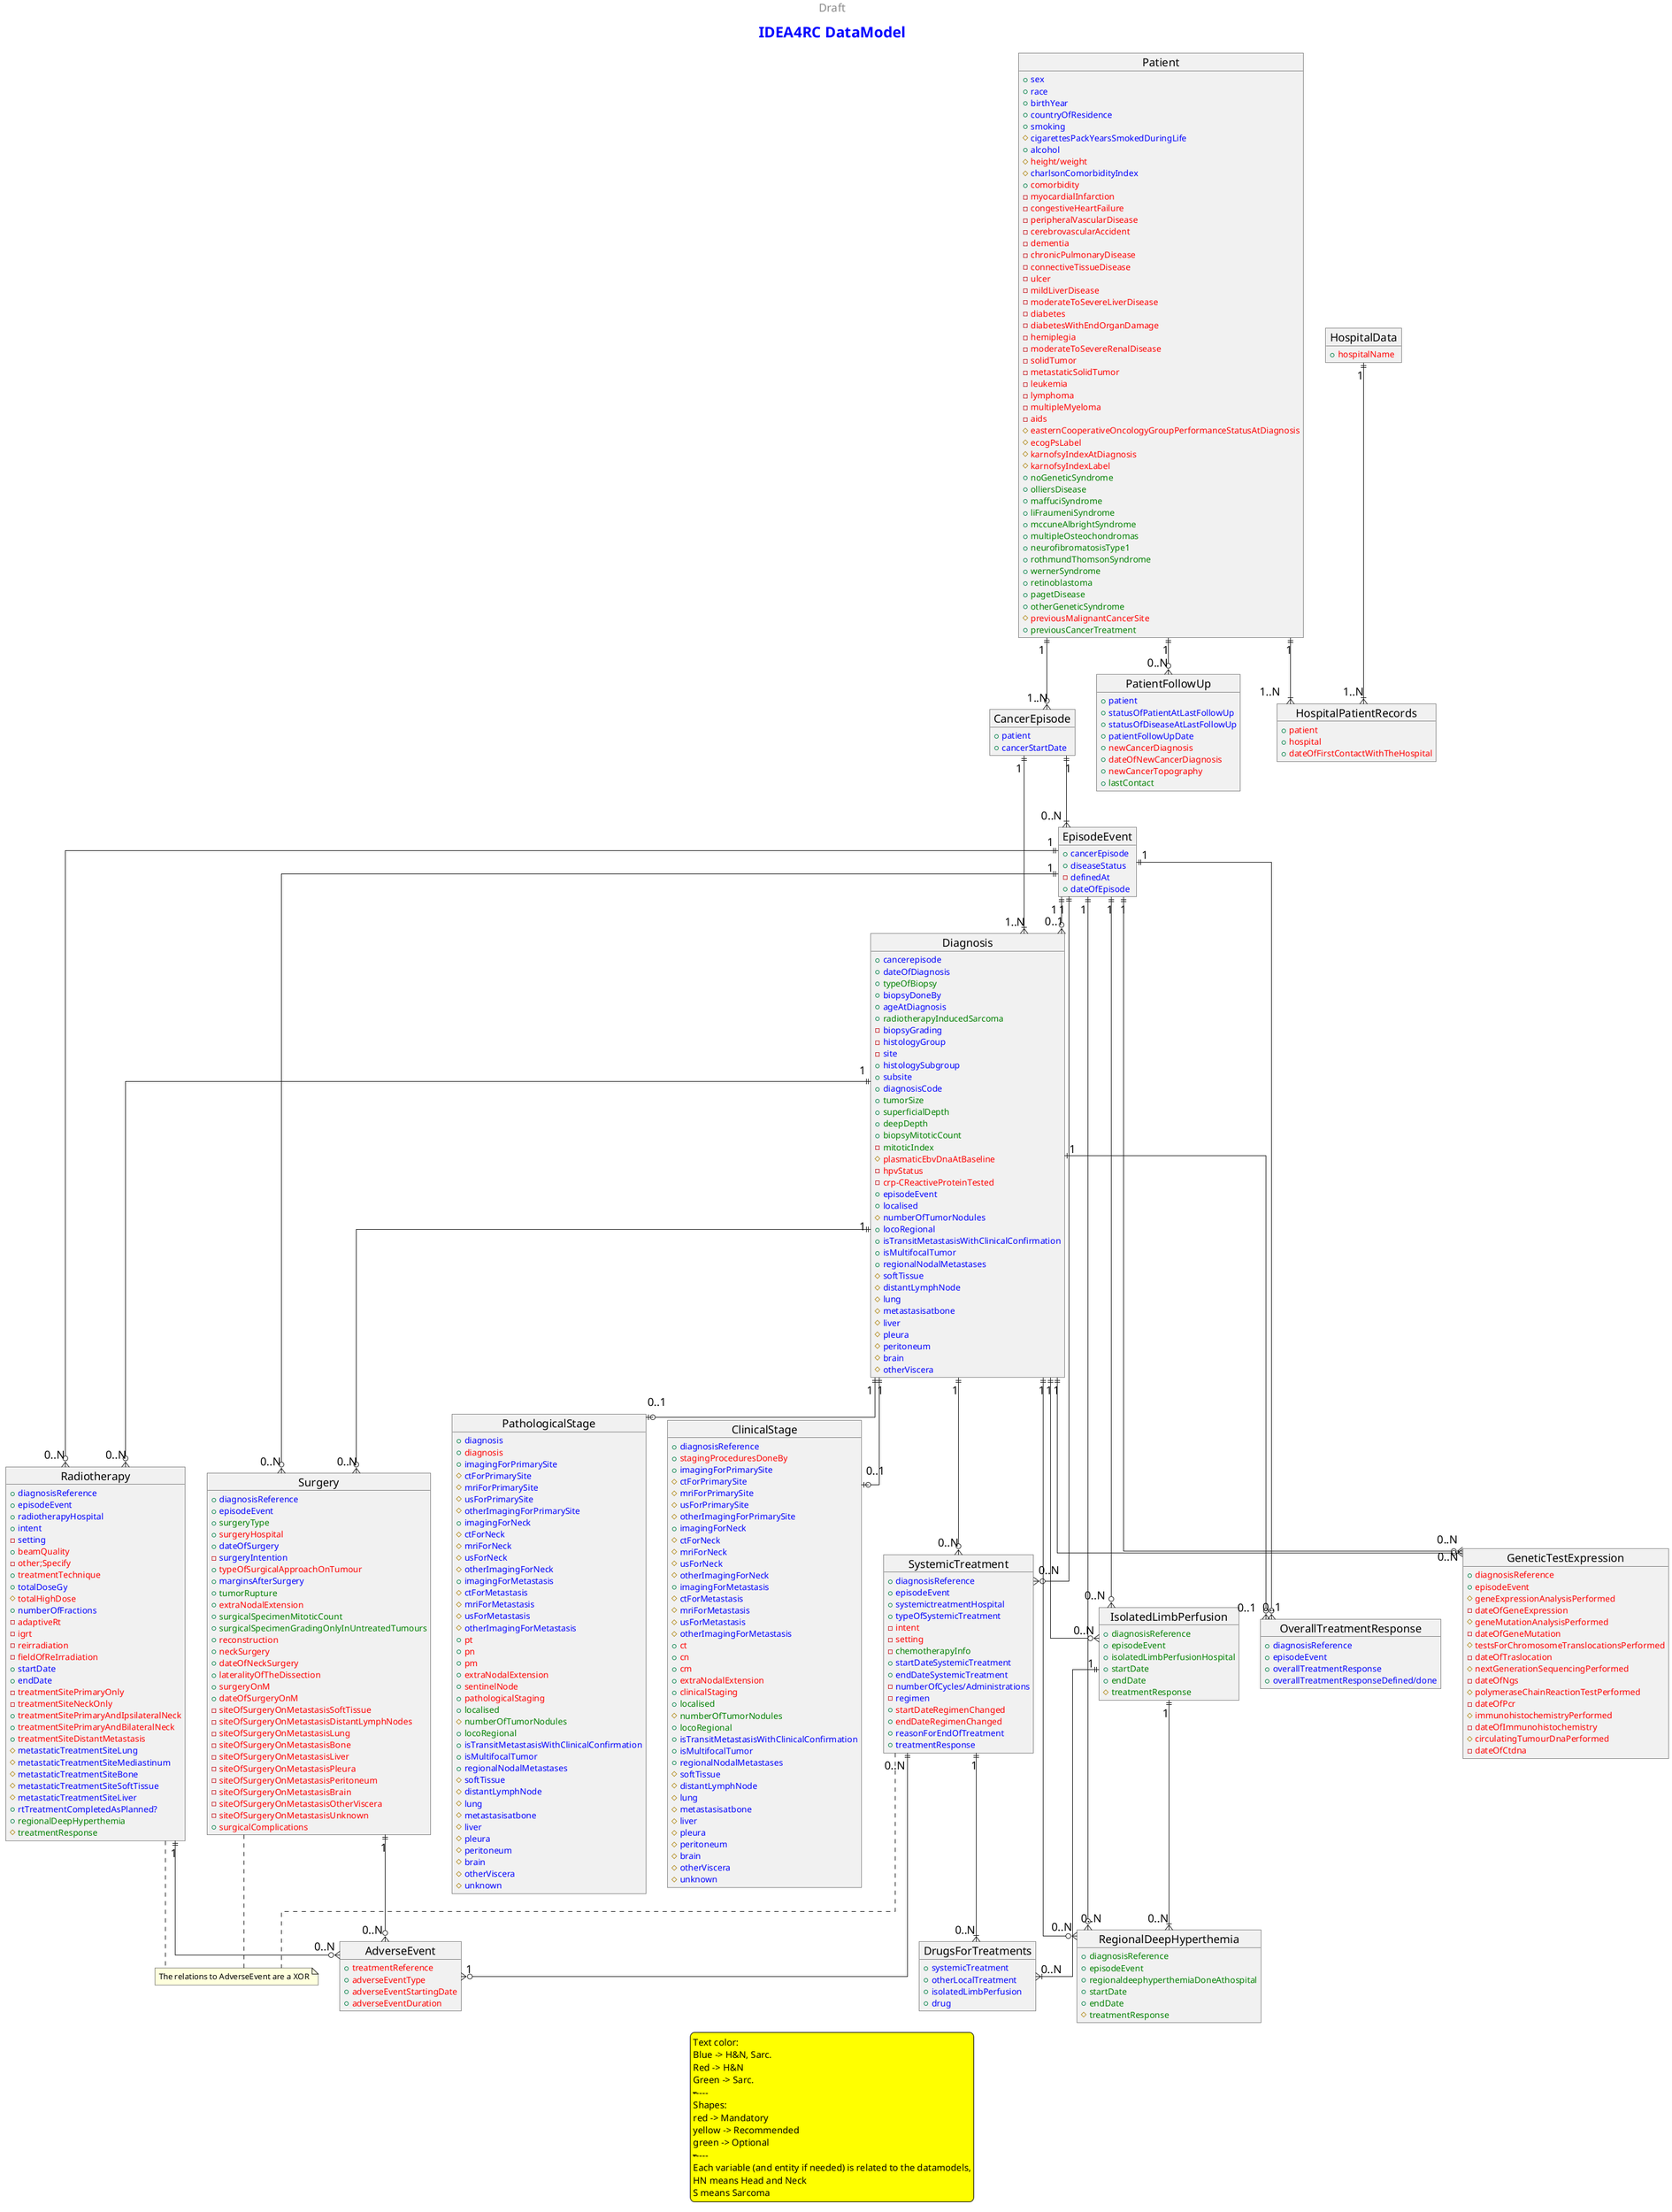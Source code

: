 @startuml

<style>
title {
  HorizontalAlignment right
  FontSize 24
  FontColor blue
}

header {
  HorizontalAlignment center
  FontSize 18
  ' FontColor purple
}

footer {
  HorizontalAlignment left
  FontSize 28
  FontColor red
}

legend {
  FontSize 15
  BackGroundColor yellow
  Margin 10
  Padding 5
}

caption {
  FontSize 32
}

arrow {
  FontSize 18
  Padding 50
  Margin 50
}

</style>

header Draft

title IDEA4RC DataModel

' hide the spot
hide circle

' avoid problems with angled crows feet
skinparam linetype ortho

object "Patient" as p {
    + <color:blue>sex</color>
+ <color:blue>race</color>
+ <color:blue>birthYear</color>
+ <color:blue>countryOfResidence</color>
+ <color:blue>smoking</color>
# <color:blue>cigarettesPackYearsSmokedDuringLife</color>
+ <color:blue>alcohol</color>
# <color:red>height/weight</color>
# <color:blue>charlsonComorbidityIndex</color>
+ <color:red>comorbidity</color>
- <color:red>myocardialInfarction</color>
- <color:red>congestiveHeartFailure</color>
- <color:red>peripheralVascularDisease</color>
- <color:red>cerebrovascularAccident</color>
- <color:red>dementia</color>
- <color:red>chronicPulmonaryDisease</color>
- <color:red>connectiveTissueDisease</color>
- <color:red>ulcer</color>
- <color:red>mildLiverDisease</color>
- <color:red>moderateToSevereLiverDisease</color>
- <color:red>diabetes</color>
- <color:red>diabetesWithEndOrganDamage</color>
- <color:red>hemiplegia</color>
- <color:red>moderateToSevereRenalDisease</color>
- <color:red>solidTumor</color>
- <color:red>metastaticSolidTumor</color>
- <color:red>leukemia</color>
- <color:red>lymphoma</color>
- <color:red>multipleMyeloma</color>
- <color:red>aids</color>
# <color:red>easternCooperativeOncologyGroupPerformanceStatusAtDiagnosis</color>
# <color:red>ecogPsLabel</color>
# <color:red>karnofsyIndexAtDiagnosis</color>
# <color:red>karnofsyIndexLabel</color>
+ <color:green>noGeneticSyndrome</color>
+ <color:green>olliersDisease</color>
+ <color:green>maffuciSyndrome</color>
+ <color:green>liFraumeniSyndrome</color>
+ <color:green>mccuneAlbrightSyndrome</color>
+ <color:green>multipleOsteochondromas</color>
+ <color:green>neurofibromatosisType1</color>
+ <color:green>rothmundThomsonSyndrome</color>
+ <color:green>wernerSyndrome</color>
+ <color:green>retinoblastoma</color>
+ <color:green>pagetDisease</color>
+ <color:green>otherGeneticSyndrome</color>
# <color:red>previousMalignantCancerSite</color>
+ <color:green>previousCancerTreatment</color>

    }
object "PatientFollowUp" as pfu {
    + <color:blue>patient</color>
+ <color:blue>statusOfPatientAtLastFollowUp</color>
+ <color:blue>statusOfDiseaseAtLastFollowUp</color>
+ <color:blue>patientFollowUpDate</color>
+ <color:red>newCancerDiagnosis</color>
+ <color:red>dateOfNewCancerDiagnosis</color>
+ <color:red>newCancerTopography</color>
+ <color:green>lastContact</color>

    }
object "HospitalData" as hd {
    + <color:red>hospitalName</color>

    }
object "HospitalPatientRecords" as hpr {
    + <color:red>patient</color>
+ <color:red>hospital</color>
+ <color:red>dateOfFirstContactWithTheHospital</color>

    }
object "CancerEpisode" as ce {
    + <color:blue>patient</color>
+ <color:blue>cancerStartDate</color>

    }
object "Diagnosis" as d {
    + <color:blue>cancerepisode</color>
+ <color:blue>dateOfDiagnosis</color>
+ <color:green>typeOfBiopsy</color>
+ <color:blue>biopsyDoneBy</color>
+ <color:blue>ageAtDiagnosis</color>
+ <color:green>radiotherapyInducedSarcoma</color>
- <color:blue>biopsyGrading</color>
- <color:blue>histologyGroup</color>
- <color:blue>site</color>
+ <color:blue>histologySubgroup</color>
+ <color:blue>subsite</color>
+ <color:blue>diagnosisCode</color>
+ <color:green>tumorSize</color>
+ <color:green>superficialDepth</color>
+ <color:green>deepDepth</color>
+ <color:green>biopsyMitoticCount</color>
- <color:green>mitoticIndex</color>
# <color:red>plasmaticEbvDnaAtBaseline</color>
- <color:red>hpvStatus</color>
- <color:red>crp–CReactiveProteinTested</color>

    }
object "ClinicalStage" as cs {
    + <color:blue>diagnosisReference</color>
+ <color:red>stagingProceduresDoneBy</color>
+ <color:blue>imagingForPrimarySite</color>
# <color:blue>ctForPrimarySite</color>
# <color:blue>mriForPrimarySite</color>
# <color:blue>usForPrimarySite</color>
# <color:blue>otherImagingForPrimarySite</color>
+ <color:blue>imagingForNeck</color>
# <color:blue>ctForNeck</color>
# <color:blue>mriForNeck</color>
# <color:blue>usForNeck</color>
# <color:blue>otherImagingForNeck</color>
+ <color:blue>imagingForMetastasis</color>
# <color:blue>ctForMetastasis</color>
# <color:blue>mriForMetastasis</color>
# <color:blue>usForMetastasis</color>
# <color:blue>otherImagingForMetastasis</color>
+ <color:red>ct</color>
+ <color:red>cn</color>
+ <color:red>cm</color>
+ <color:red>extraNodalExtension</color>
+ <color:red>clinicalStaging</color>
+ <color:green>localised</color>
# <color:green>numberOfTumorNodules</color>
+ <color:green>locoRegional</color>
+ <color:blue>isTransitMetastasisWithClinicalConfirmation</color>
+ <color:blue>isMultifocalTumor</color>
+ <color:blue>regionalNodalMetastases</color>
# <color:blue>softTissue</color>
# <color:blue>distantLymphNode</color>
# <color:blue>lung</color>
# <color:blue>metastasisatbone</color>
# <color:blue>liver</color>
# <color:blue>pleura</color>
# <color:blue>peritoneum</color>
# <color:blue>brain</color>
# <color:blue>otherViscera</color>
# <color:blue>unknown</color>

    }
object "PathologicalStage" as ps {
    + <color:blue>diagnosis</color>
+ <color:red>diagnosis</color>
+ <color:blue>imagingForPrimarySite</color>
# <color:blue>ctForPrimarySite</color>
# <color:blue>mriForPrimarySite</color>
# <color:blue>usForPrimarySite</color>
# <color:blue>otherImagingForPrimarySite</color>
+ <color:blue>imagingForNeck</color>
# <color:blue>ctForNeck</color>
# <color:blue>mriForNeck</color>
# <color:blue>usForNeck</color>
# <color:blue>otherImagingForNeck</color>
+ <color:blue>imagingForMetastasis</color>
# <color:blue>ctForMetastasis</color>
# <color:blue>mriForMetastasis</color>
# <color:blue>usForMetastasis</color>
# <color:blue>otherImagingForMetastasis</color>
+ <color:red>pt</color>
+ <color:red>pn</color>
+ <color:red>pm</color>
+ <color:red>extraNodalExtension</color>
+ <color:red>sentinelNode</color>
+ <color:red>pathologicalStaging</color>
+ <color:green>localised</color>
# <color:green>numberOfTumorNodules</color>
+ <color:green>locoRegional</color>
+ <color:blue>isTransitMetastasisWithClinicalConfirmation</color>
+ <color:blue>isMultifocalTumor</color>
+ <color:blue>regionalNodalMetastases</color>
# <color:blue>softTissue</color>
# <color:blue>distantLymphNode</color>
# <color:blue>lung</color>
# <color:blue>metastasisatbone</color>
# <color:blue>liver</color>
# <color:blue>pleura</color>
# <color:blue>peritoneum</color>
# <color:blue>brain</color>
# <color:blue>otherViscera</color>
# <color:blue>unknown</color>

    }
object "EpisodeEvent" as ee {
    + <color:blue>cancerEpisode</color>
+ <color:blue>diseaseStatus</color>
- <color:blue>definedAt</color>
+ <color:blue>dateOfEpisode</color>

    }
object "Disease extent" as d {
    + <color:blue>episodeEvent</color>
+ <color:blue>localised</color>
# <color:blue>numberOfTumorNodules</color>
+ <color:blue>locoRegional</color>
+ <color:blue>isTransitMetastasisWithClinicalConfirmation</color>
+ <color:blue>isMultifocalTumor</color>
+ <color:blue>regionalNodalMetastases</color>
# <color:blue>softTissue</color>
# <color:blue>distantLymphNode</color>
# <color:blue>lung</color>
# <color:blue>metastasisatbone</color>
# <color:blue>liver</color>
# <color:blue>pleura</color>
# <color:blue>peritoneum</color>
# <color:blue>brain</color>
# <color:blue>otherViscera</color>

    }
object "GeneticTestExpression" as gte {
    + <color:red>diagnosisReference</color>
+ <color:red>episodeEvent</color>
# <color:red>geneExpressionAnalysisPerformed</color>
- <color:red>dateOfGeneExpression</color>
# <color:red>geneMutationAnalysisPerformed</color>
- <color:red>dateOfGeneMutation</color>
# <color:red>testsForChromosomeTranslocationsPerformed</color>
- <color:red>dateOfTraslocation</color>
# <color:red>nextGenerationSequencingPerformed</color>
- <color:red>dateOfNgs</color>
# <color:red>polymeraseChainReactionTestPerformed</color>
- <color:red>dateOfPcr</color>
# <color:red>immunohistochemistryPerformed</color>
- <color:red>dateOfImmunohistochemistry</color>
# <color:red>circulatingTumourDnaPerformed</color>
- <color:red>dateOfCtdna</color>

    }
object "Surgery" as su {
    + <color:blue>diagnosisReference</color>
+ <color:blue>episodeEvent</color>
+ <color:green>surgeryType</color>
+ <color:red>surgeryHospital</color>
+ <color:blue>dateOfSurgery</color>
- <color:blue>surgeryIntention</color>
+ <color:red>typeOfSurgicalApproachOnTumour</color>
+ <color:blue>marginsAfterSurgery</color>
+ <color:green>tumorRupture</color>
+ <color:red>extraNodalExtension</color>
+ <color:green>surgicalSpecimenMitoticCount</color>
+ <color:green>surgicalSpecimenGradingOnlyInUntreatedTumours</color>
+ <color:red>reconstruction</color>
+ <color:red>neckSurgery</color>
+ <color:red>dateOfNeckSurgery</color>
+ <color:red>lateralityOfTheDissection</color>
+ <color:red>surgeryOnM</color>
+ <color:red>dateOfSurgeryOnM</color>
- <color:red>siteOfSurgeryOnMetastasisSoftTissue</color>
- <color:red>siteOfSurgeryOnMetastasisDistantLymphNodes</color>
- <color:red>siteOfSurgeryOnMetastasisLung</color>
- <color:red>siteOfSurgeryOnMetastasisBone</color>
- <color:red>siteOfSurgeryOnMetastasisLiver</color>
- <color:red>siteOfSurgeryOnMetastasisPleura</color>
- <color:red>siteOfSurgeryOnMetastasisPeritoneum</color>
- <color:red>siteOfSurgeryOnMetastasisBrain</color>
- <color:red>siteOfSurgeryOnMetastasisOtherViscera</color>
- <color:red>siteOfSurgeryOnMetastasisUnknown</color>
+ <color:red>surgicalComplications</color>

    }
object "SystemicTreatment" as st {
    + <color:blue>diagnosisReference</color>
+ <color:blue>episodeEvent</color>
+ <color:blue>systemictreatmentHospital</color>
+ <color:blue>typeOfSystemicTreatment</color>
- <color:red>intent</color>
- <color:red>setting</color>
- <color:green>chemotherapyInfo</color>
+ <color:blue>startDateSystemicTreatment</color>
+ <color:blue>endDateSystemicTreatment</color>
- <color:blue>numberOfCycles/Administrations</color>
- <color:blue>regimen</color>
+ <color:red>startDateRegimenChanged</color>
+ <color:red>endDateRegimenChanged</color>
+ <color:blue>reasonForEndOfTreatment</color>
+ <color:blue>treatmentResponse</color>

    }
object "Radiotherapy" as r {
    + <color:blue>diagnosisReference</color>
+ <color:blue>episodeEvent</color>
+ <color:blue>radiotherapyHospital</color>
+ <color:blue>intent</color>
- <color:blue>setting</color>
+ <color:red>beamQuality</color>
- <color:red>other;Specify</color>
+ <color:red>treatmentTechnique</color>
+ <color:blue>totalDoseGy</color>
# <color:red>totalHighDose</color>
+ <color:blue>numberOfFractions</color>
- <color:red>adaptiveRt</color>
- <color:red>igrt</color>
- <color:red>reirradiation</color>
- <color:red>fieldOfReIrradiation</color>
+ <color:blue>startDate</color>
+ <color:blue>endDate</color>
- <color:red>treatmentSitePrimaryOnly</color>
- <color:red>treatmentSiteNeckOnly</color>
+ <color:red>treatmentSitePrimaryAndIpsilateralNeck</color>
+ <color:red>treatmentSitePrimaryAndBilateralNeck</color>
+ <color:red>treatmentSiteDistantMetastasis</color>
# <color:blue>metastaticTreatmentSiteLung</color>
# <color:blue>metastaticTreatmentSiteMediastinum</color>
# <color:blue>metastaticTreatmentSiteBone</color>
# <color:blue>metastaticTreatmentSiteSoftTissue</color>
# <color:blue>metastaticTreatmentSiteLiver</color>
+ <color:blue>rtTreatmentCompletedAsPlanned?</color>
+ <color:green>regionalDeepHyperthemia</color>
# <color:green>treatmentResponse</color>

    }
object "RegionalDeepHyperthemia" as rdh {
    + <color:green>diagnosisReference</color>
+ <color:green>episodeEvent</color>
+ <color:green>regionaldeephyperthemiaDoneAthospital</color>
+ <color:green>startDate</color>
+ <color:green>endDate</color>
# <color:green>treatmentResponse</color>

    }
object "IsolatedLimbPerfusion" as ilp {
    + <color:green>diagnosisReference</color>
+ <color:green>episodeEvent</color>
+ <color:green>isolatedLimbPerfusionHospital</color>
+ <color:green>startDate</color>
+ <color:green>endDate</color>
# <color:green>treatmentResponse</color>

    }
object "DrugsForTreatments" as dft {
    + <color:blue>systemicTreatment</color>
+ <color:blue>otherLocalTreatment</color>
+ <color:blue>isolatedLimbPerfusion</color>
+ <color:blue>drug</color>

    }
object "OverallTreatmentResponse" as otr {
    + <color:blue>diagnosisReference</color>
+ <color:blue>episodeEvent</color>
+ <color:blue>overallTreatmentResponse</color>
+ <color:blue>overallTreatmentResponseDefined/done</color>

    }
object "AdverseEvent" as ae {
    + <color:red>treatmentReference</color>
+ <color:red>adverseEventType</color>
+ <color:red>adverseEventStartingDate</color>
+ <color:red>adverseEventDuration</color>

    }
p "1" ||--|{ "1..N" hpr
hd "1" ||--|{ "1..N" hpr

p "1" ||--o{ "1..N" ce
p "1" ||--o{ "0..N" pfu

ce "1" ||--|{ "0..N" ee
ce "1" ||--|{ "1..N" d

d "1" ||--o| "0..1" cs
d "1" ||--o| "0..1" ps

st "1" ||--|{ "0..N" dft
ilp "1" ||--|{ "0..N" dft
ilp "1" ||--|{ "0..N" rdh

ee "1" ||--o{ "0..N" r
ee "1" ||--o{ "0..N" su
ee "1" ||--o{ "0..N" st
ee "1" ||--o{ "0..N" ilp
ee "1" ||--o{ "0..N" gte
ee "1" ||--o{ "0..N" rdh

ee "1" ||--o{ "0..1" d

ee "1" ||--o{ "0..1" otr

d "1" ||--o{ "0..N" r
d "1" ||--o{ "0..N" su
d "1" ||--o{ "0..N" st
d "1" ||--o{ "0..N" ilp
d "1" ||--o{ "0..N" gte
d "1" ||--o{ "0..N" rdh

d "1" ||--o{ "0..1" otr


note as N1
The relations to AdverseEvent are a XOR
end note

su "1" ||--o{ "0..N" ae
'note on link: XOR
st "0..N" ||--o{ "1" ae
'note on link: XOR
r "1" ||--o{ "0..N" ae
'note on link: XOR

su .. N1
st .. N1
r .. N1
legend
Text color:
Blue -> H&N, Sarc. 
Red -> H&N
Green -> Sarc.
---------
Shapes:
red -> Mandatory
yellow -> Recommended
green -> Optional
---------
Each variable (and entity if needed) is related to the datamodels,
HN means Head and Neck
S means Sarcoma
end legend
@enduml